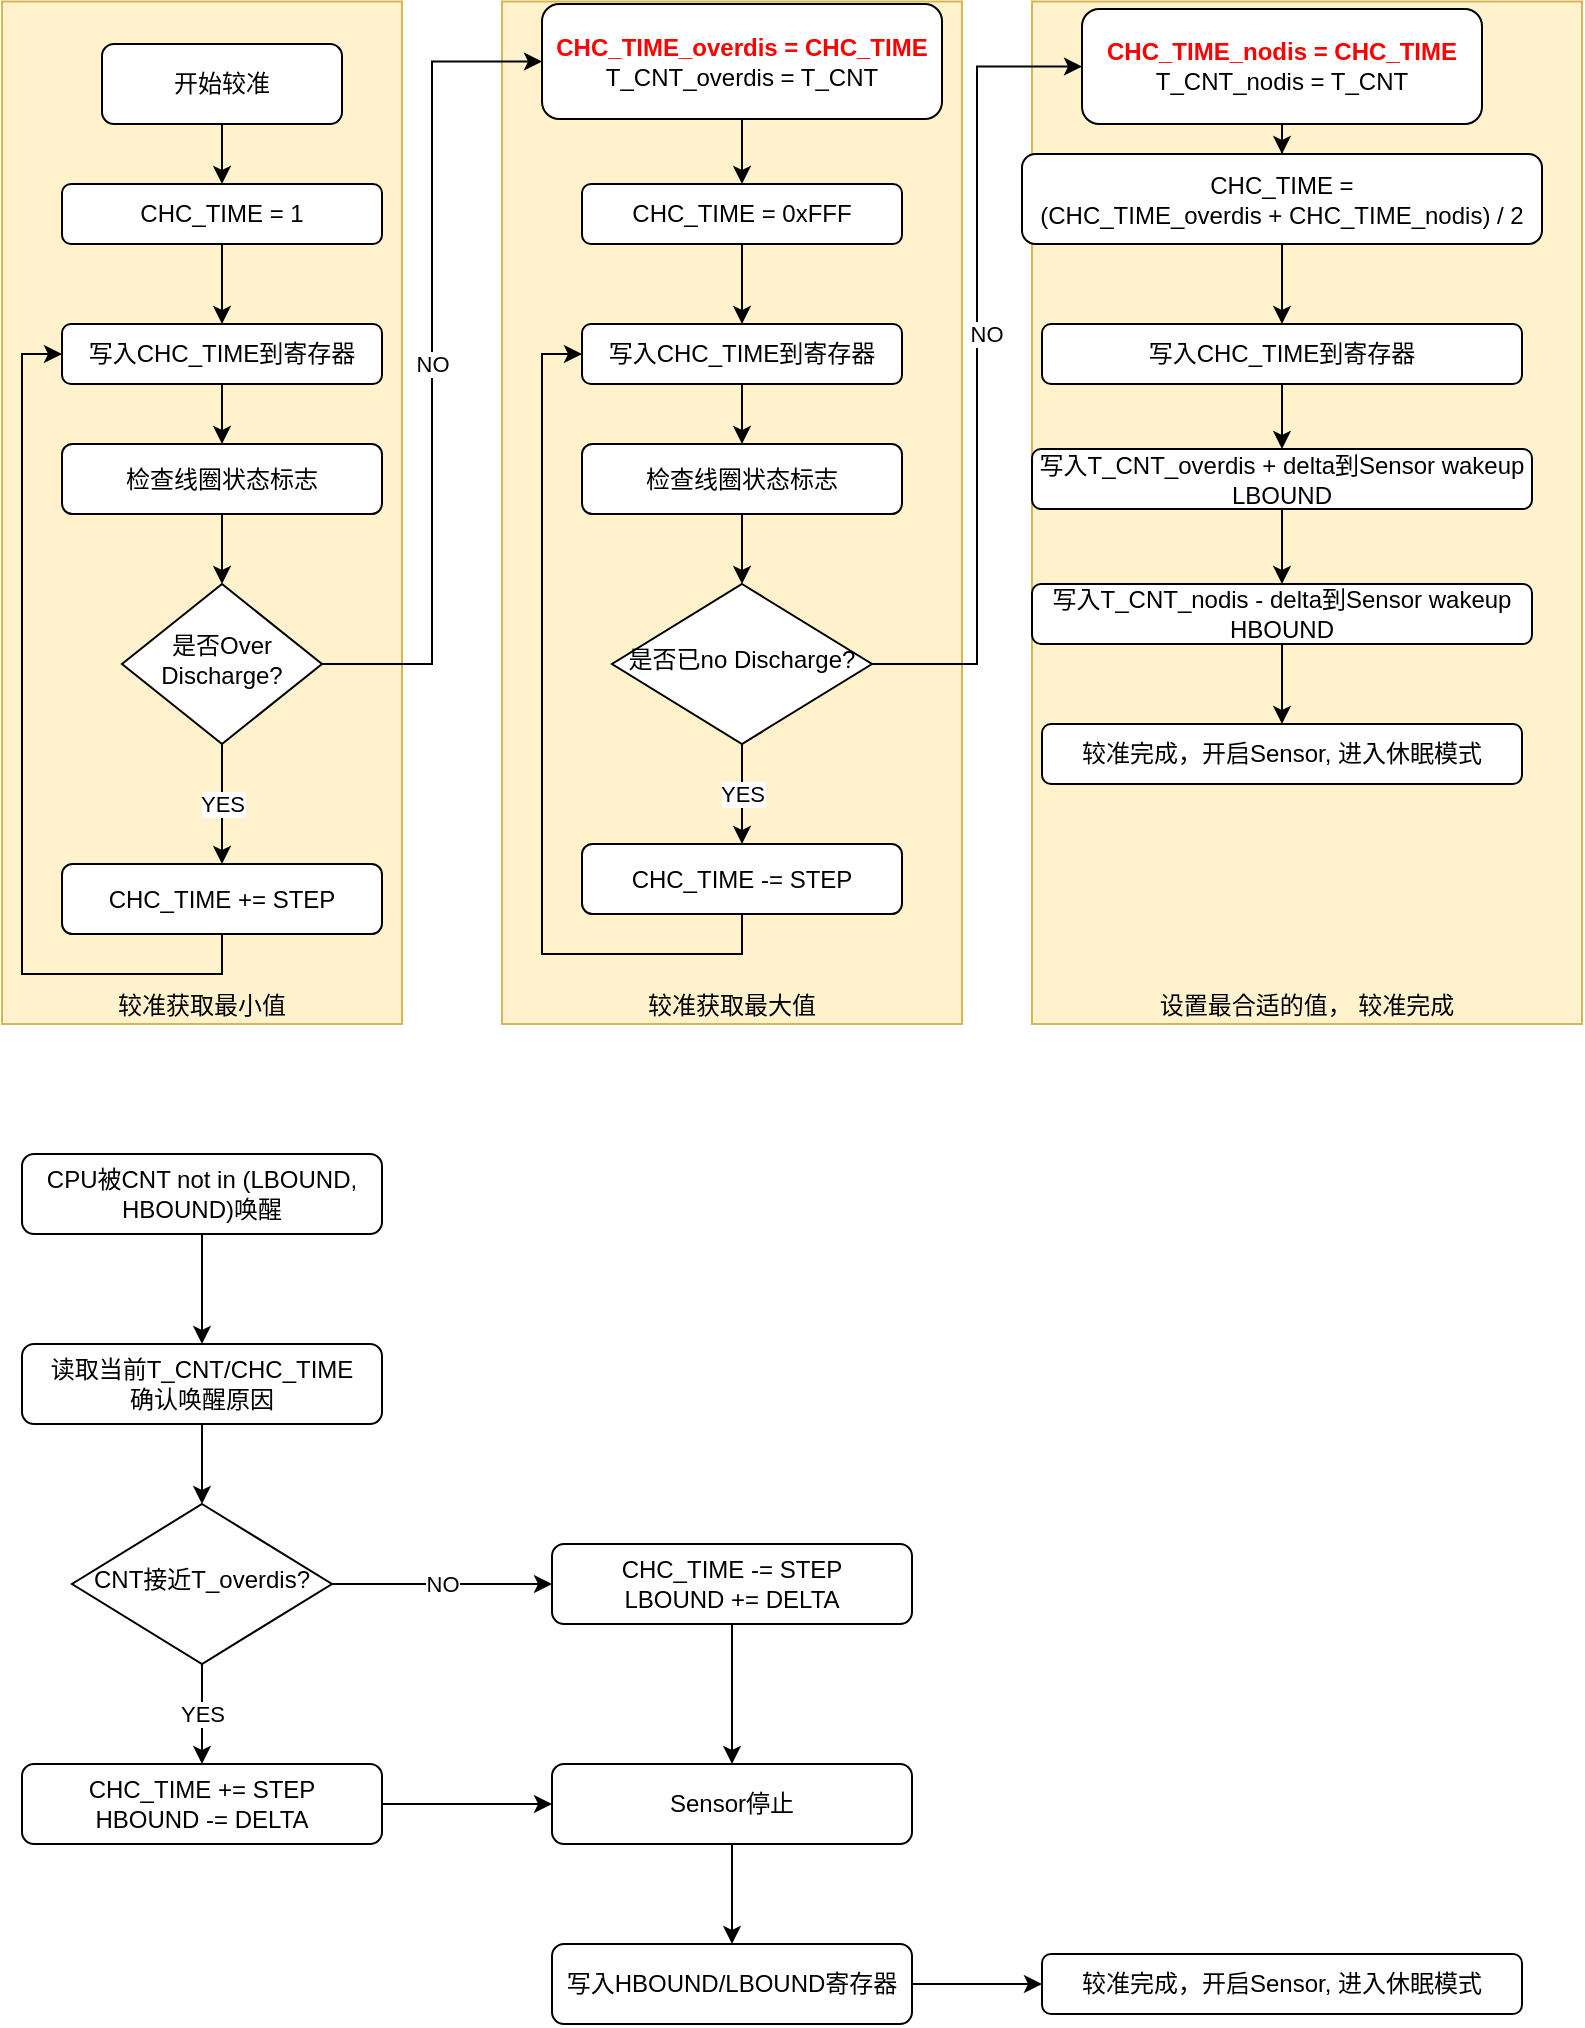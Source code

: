 <mxfile version="14.9.6" type="github">
  <diagram id="C5RBs43oDa-KdzZeNtuy" name="analog">
    <mxGraphModel dx="1422" dy="750" grid="1" gridSize="10" guides="1" tooltips="1" connect="1" arrows="1" fold="1" page="1" pageScale="1" pageWidth="827" pageHeight="1169" math="0" shadow="0">
      <root>
        <mxCell id="WIyWlLk6GJQsqaUBKTNV-0" />
        <mxCell id="WIyWlLk6GJQsqaUBKTNV-1" parent="WIyWlLk6GJQsqaUBKTNV-0" />
        <mxCell id="ya1kFvQzdp22DHcT0M7Y-51" value="设置最合适的值， 较准完成" style="rounded=0;whiteSpace=wrap;html=1;shadow=0;glass=0;strokeWidth=1;fillColor=#fff2cc;strokeColor=#d6b656;verticalAlign=bottom;" parent="WIyWlLk6GJQsqaUBKTNV-1" vertex="1">
          <mxGeometry x="525" y="8.75" width="275" height="511.25" as="geometry" />
        </mxCell>
        <mxCell id="ya1kFvQzdp22DHcT0M7Y-50" value="较准获取最大值" style="rounded=0;whiteSpace=wrap;html=1;shadow=0;glass=0;strokeWidth=1;fillColor=#fff2cc;strokeColor=#d6b656;verticalAlign=bottom;" parent="WIyWlLk6GJQsqaUBKTNV-1" vertex="1">
          <mxGeometry x="260" y="8.75" width="230" height="511.25" as="geometry" />
        </mxCell>
        <mxCell id="ya1kFvQzdp22DHcT0M7Y-48" value="较准获取最小值" style="rounded=0;whiteSpace=wrap;html=1;shadow=0;glass=0;strokeWidth=1;fillColor=#fff2cc;strokeColor=#d6b656;verticalAlign=bottom;" parent="WIyWlLk6GJQsqaUBKTNV-1" vertex="1">
          <mxGeometry x="10" y="8.75" width="200" height="511.25" as="geometry" />
        </mxCell>
        <mxCell id="ya1kFvQzdp22DHcT0M7Y-1" value="" style="edgeStyle=orthogonalEdgeStyle;rounded=0;orthogonalLoop=1;jettySize=auto;html=1;" parent="WIyWlLk6GJQsqaUBKTNV-1" source="WIyWlLk6GJQsqaUBKTNV-3" target="ya1kFvQzdp22DHcT0M7Y-0" edge="1">
          <mxGeometry relative="1" as="geometry" />
        </mxCell>
        <mxCell id="WIyWlLk6GJQsqaUBKTNV-3" value="开始较准" style="rounded=1;whiteSpace=wrap;html=1;fontSize=12;glass=0;strokeWidth=1;shadow=0;" parent="WIyWlLk6GJQsqaUBKTNV-1" vertex="1">
          <mxGeometry x="60" y="30" width="120" height="40" as="geometry" />
        </mxCell>
        <mxCell id="ya1kFvQzdp22DHcT0M7Y-13" value="YES" style="edgeStyle=orthogonalEdgeStyle;rounded=0;orthogonalLoop=1;jettySize=auto;html=1;entryX=0.5;entryY=0;entryDx=0;entryDy=0;" parent="WIyWlLk6GJQsqaUBKTNV-1" source="WIyWlLk6GJQsqaUBKTNV-6" target="ya1kFvQzdp22DHcT0M7Y-14" edge="1">
          <mxGeometry relative="1" as="geometry">
            <mxPoint x="120" y="450" as="targetPoint" />
          </mxGeometry>
        </mxCell>
        <mxCell id="ya1kFvQzdp22DHcT0M7Y-19" value="NO" style="edgeStyle=orthogonalEdgeStyle;rounded=0;orthogonalLoop=1;jettySize=auto;html=1;exitX=1;exitY=0.5;exitDx=0;exitDy=0;entryX=0;entryY=0.5;entryDx=0;entryDy=0;" parent="WIyWlLk6GJQsqaUBKTNV-1" source="WIyWlLk6GJQsqaUBKTNV-6" target="ya1kFvQzdp22DHcT0M7Y-18" edge="1">
          <mxGeometry relative="1" as="geometry" />
        </mxCell>
        <mxCell id="WIyWlLk6GJQsqaUBKTNV-6" value="是否Over Discharge?" style="rhombus;whiteSpace=wrap;html=1;shadow=0;fontFamily=Helvetica;fontSize=12;align=center;strokeWidth=1;spacing=6;spacingTop=-4;" parent="WIyWlLk6GJQsqaUBKTNV-1" vertex="1">
          <mxGeometry x="70" y="300" width="100" height="80" as="geometry" />
        </mxCell>
        <mxCell id="ya1kFvQzdp22DHcT0M7Y-3" value="" style="edgeStyle=orthogonalEdgeStyle;rounded=0;orthogonalLoop=1;jettySize=auto;html=1;" parent="WIyWlLk6GJQsqaUBKTNV-1" source="ya1kFvQzdp22DHcT0M7Y-0" target="ya1kFvQzdp22DHcT0M7Y-2" edge="1">
          <mxGeometry relative="1" as="geometry" />
        </mxCell>
        <mxCell id="ya1kFvQzdp22DHcT0M7Y-0" value="CHC_TIME = 1" style="whiteSpace=wrap;html=1;rounded=1;shadow=0;strokeWidth=1;glass=0;" parent="WIyWlLk6GJQsqaUBKTNV-1" vertex="1">
          <mxGeometry x="40" y="100" width="160" height="30" as="geometry" />
        </mxCell>
        <mxCell id="ya1kFvQzdp22DHcT0M7Y-7" value="" style="edgeStyle=orthogonalEdgeStyle;rounded=0;orthogonalLoop=1;jettySize=auto;html=1;" parent="WIyWlLk6GJQsqaUBKTNV-1" source="ya1kFvQzdp22DHcT0M7Y-2" target="ya1kFvQzdp22DHcT0M7Y-6" edge="1">
          <mxGeometry relative="1" as="geometry" />
        </mxCell>
        <mxCell id="ya1kFvQzdp22DHcT0M7Y-2" value="写入CHC_TIME到寄存器" style="whiteSpace=wrap;html=1;rounded=1;shadow=0;strokeWidth=1;glass=0;" parent="WIyWlLk6GJQsqaUBKTNV-1" vertex="1">
          <mxGeometry x="40" y="170" width="160" height="30" as="geometry" />
        </mxCell>
        <mxCell id="ya1kFvQzdp22DHcT0M7Y-9" value="" style="edgeStyle=orthogonalEdgeStyle;rounded=0;orthogonalLoop=1;jettySize=auto;html=1;" parent="WIyWlLk6GJQsqaUBKTNV-1" source="ya1kFvQzdp22DHcT0M7Y-6" edge="1">
          <mxGeometry relative="1" as="geometry">
            <mxPoint x="120" y="300" as="targetPoint" />
          </mxGeometry>
        </mxCell>
        <mxCell id="ya1kFvQzdp22DHcT0M7Y-6" value="检查线圈状态标志" style="whiteSpace=wrap;html=1;rounded=1;shadow=0;strokeWidth=1;glass=0;" parent="WIyWlLk6GJQsqaUBKTNV-1" vertex="1">
          <mxGeometry x="40" y="230" width="160" height="35" as="geometry" />
        </mxCell>
        <mxCell id="ya1kFvQzdp22DHcT0M7Y-15" style="edgeStyle=orthogonalEdgeStyle;rounded=0;orthogonalLoop=1;jettySize=auto;html=1;exitX=0.5;exitY=1;exitDx=0;exitDy=0;entryX=0;entryY=0.5;entryDx=0;entryDy=0;" parent="WIyWlLk6GJQsqaUBKTNV-1" source="ya1kFvQzdp22DHcT0M7Y-14" target="ya1kFvQzdp22DHcT0M7Y-2" edge="1">
          <mxGeometry relative="1" as="geometry" />
        </mxCell>
        <mxCell id="ya1kFvQzdp22DHcT0M7Y-14" value="CHC_TIME += STEP" style="whiteSpace=wrap;html=1;rounded=1;shadow=0;strokeWidth=1;glass=0;" parent="WIyWlLk6GJQsqaUBKTNV-1" vertex="1">
          <mxGeometry x="40" y="440" width="160" height="35" as="geometry" />
        </mxCell>
        <mxCell id="ya1kFvQzdp22DHcT0M7Y-29" style="edgeStyle=orthogonalEdgeStyle;rounded=0;orthogonalLoop=1;jettySize=auto;html=1;exitX=0.5;exitY=1;exitDx=0;exitDy=0;" parent="WIyWlLk6GJQsqaUBKTNV-1" source="ya1kFvQzdp22DHcT0M7Y-18" target="ya1kFvQzdp22DHcT0M7Y-21" edge="1">
          <mxGeometry relative="1" as="geometry" />
        </mxCell>
        <mxCell id="ya1kFvQzdp22DHcT0M7Y-18" value="&lt;b&gt;&lt;font color=&quot;#ff0000&quot;&gt;CHC_TIME_overdis = CHC_TIME&lt;br&gt;&lt;/font&gt;&lt;/b&gt;T_CNT_overdis = T_CNT" style="whiteSpace=wrap;html=1;rounded=1;shadow=0;strokeWidth=1;glass=0;" parent="WIyWlLk6GJQsqaUBKTNV-1" vertex="1">
          <mxGeometry x="280" y="10" width="200" height="57.5" as="geometry" />
        </mxCell>
        <mxCell id="ya1kFvQzdp22DHcT0M7Y-24" style="edgeStyle=orthogonalEdgeStyle;rounded=0;orthogonalLoop=1;jettySize=auto;html=1;exitX=0.5;exitY=1;exitDx=0;exitDy=0;entryX=0.5;entryY=0;entryDx=0;entryDy=0;" parent="WIyWlLk6GJQsqaUBKTNV-1" source="ya1kFvQzdp22DHcT0M7Y-21" target="ya1kFvQzdp22DHcT0M7Y-23" edge="1">
          <mxGeometry relative="1" as="geometry" />
        </mxCell>
        <mxCell id="ya1kFvQzdp22DHcT0M7Y-21" value="CHC_TIME = 0xFFF" style="whiteSpace=wrap;html=1;rounded=1;shadow=0;strokeWidth=1;glass=0;" parent="WIyWlLk6GJQsqaUBKTNV-1" vertex="1">
          <mxGeometry x="300" y="100" width="160" height="30" as="geometry" />
        </mxCell>
        <mxCell id="ya1kFvQzdp22DHcT0M7Y-26" style="edgeStyle=orthogonalEdgeStyle;rounded=0;orthogonalLoop=1;jettySize=auto;html=1;exitX=0.5;exitY=1;exitDx=0;exitDy=0;entryX=0.5;entryY=0;entryDx=0;entryDy=0;" parent="WIyWlLk6GJQsqaUBKTNV-1" source="ya1kFvQzdp22DHcT0M7Y-23" target="ya1kFvQzdp22DHcT0M7Y-25" edge="1">
          <mxGeometry relative="1" as="geometry" />
        </mxCell>
        <mxCell id="ya1kFvQzdp22DHcT0M7Y-23" value="写入CHC_TIME到寄存器" style="whiteSpace=wrap;html=1;rounded=1;shadow=0;strokeWidth=1;glass=0;" parent="WIyWlLk6GJQsqaUBKTNV-1" vertex="1">
          <mxGeometry x="300" y="170" width="160" height="30" as="geometry" />
        </mxCell>
        <mxCell id="ya1kFvQzdp22DHcT0M7Y-28" style="edgeStyle=orthogonalEdgeStyle;rounded=0;orthogonalLoop=1;jettySize=auto;html=1;exitX=0.5;exitY=1;exitDx=0;exitDy=0;entryX=0.5;entryY=0;entryDx=0;entryDy=0;" parent="WIyWlLk6GJQsqaUBKTNV-1" source="ya1kFvQzdp22DHcT0M7Y-25" target="ya1kFvQzdp22DHcT0M7Y-27" edge="1">
          <mxGeometry relative="1" as="geometry" />
        </mxCell>
        <mxCell id="ya1kFvQzdp22DHcT0M7Y-25" value="检查线圈状态标志" style="whiteSpace=wrap;html=1;rounded=1;shadow=0;strokeWidth=1;glass=0;" parent="WIyWlLk6GJQsqaUBKTNV-1" vertex="1">
          <mxGeometry x="300" y="230" width="160" height="35" as="geometry" />
        </mxCell>
        <mxCell id="ya1kFvQzdp22DHcT0M7Y-31" value="YES" style="edgeStyle=orthogonalEdgeStyle;rounded=0;orthogonalLoop=1;jettySize=auto;html=1;exitX=0.5;exitY=1;exitDx=0;exitDy=0;entryX=0.5;entryY=0;entryDx=0;entryDy=0;" parent="WIyWlLk6GJQsqaUBKTNV-1" source="ya1kFvQzdp22DHcT0M7Y-27" target="ya1kFvQzdp22DHcT0M7Y-30" edge="1">
          <mxGeometry relative="1" as="geometry" />
        </mxCell>
        <mxCell id="ya1kFvQzdp22DHcT0M7Y-34" style="edgeStyle=orthogonalEdgeStyle;rounded=0;orthogonalLoop=1;jettySize=auto;html=1;exitX=1;exitY=0.5;exitDx=0;exitDy=0;entryX=0;entryY=0.5;entryDx=0;entryDy=0;" parent="WIyWlLk6GJQsqaUBKTNV-1" source="ya1kFvQzdp22DHcT0M7Y-27" target="ya1kFvQzdp22DHcT0M7Y-33" edge="1">
          <mxGeometry relative="1" as="geometry" />
        </mxCell>
        <mxCell id="ya1kFvQzdp22DHcT0M7Y-35" value="NO" style="edgeLabel;html=1;align=center;verticalAlign=middle;resizable=0;points=[];" parent="ya1kFvQzdp22DHcT0M7Y-34" vertex="1" connectable="0">
          <mxGeometry x="0.077" y="-4" relative="1" as="geometry">
            <mxPoint as="offset" />
          </mxGeometry>
        </mxCell>
        <mxCell id="ya1kFvQzdp22DHcT0M7Y-27" value="是否已no Discharge?" style="rhombus;whiteSpace=wrap;html=1;shadow=0;fontFamily=Helvetica;fontSize=12;align=center;strokeWidth=1;spacing=6;spacingTop=-4;" parent="WIyWlLk6GJQsqaUBKTNV-1" vertex="1">
          <mxGeometry x="315" y="300" width="130" height="80" as="geometry" />
        </mxCell>
        <mxCell id="ya1kFvQzdp22DHcT0M7Y-32" style="edgeStyle=orthogonalEdgeStyle;rounded=0;orthogonalLoop=1;jettySize=auto;html=1;exitX=0.5;exitY=1;exitDx=0;exitDy=0;entryX=0;entryY=0.5;entryDx=0;entryDy=0;" parent="WIyWlLk6GJQsqaUBKTNV-1" source="ya1kFvQzdp22DHcT0M7Y-30" target="ya1kFvQzdp22DHcT0M7Y-23" edge="1">
          <mxGeometry relative="1" as="geometry" />
        </mxCell>
        <mxCell id="ya1kFvQzdp22DHcT0M7Y-30" value="CHC_TIME -= STEP" style="whiteSpace=wrap;html=1;rounded=1;shadow=0;strokeWidth=1;glass=0;" parent="WIyWlLk6GJQsqaUBKTNV-1" vertex="1">
          <mxGeometry x="300" y="430" width="160" height="35" as="geometry" />
        </mxCell>
        <mxCell id="ya1kFvQzdp22DHcT0M7Y-37" value="" style="edgeStyle=orthogonalEdgeStyle;rounded=0;orthogonalLoop=1;jettySize=auto;html=1;" parent="WIyWlLk6GJQsqaUBKTNV-1" source="ya1kFvQzdp22DHcT0M7Y-33" target="ya1kFvQzdp22DHcT0M7Y-36" edge="1">
          <mxGeometry relative="1" as="geometry" />
        </mxCell>
        <mxCell id="ya1kFvQzdp22DHcT0M7Y-33" value="&lt;b&gt;&lt;font color=&quot;#ff0000&quot;&gt;CHC_TIME_nodis = CHC_TIME&lt;br&gt;&lt;/font&gt;&lt;/b&gt;T_CNT_nodis = T_CNT" style="whiteSpace=wrap;html=1;rounded=1;shadow=0;strokeWidth=1;glass=0;" parent="WIyWlLk6GJQsqaUBKTNV-1" vertex="1">
          <mxGeometry x="550" y="12.5" width="200" height="57.5" as="geometry" />
        </mxCell>
        <mxCell id="ya1kFvQzdp22DHcT0M7Y-39" style="edgeStyle=orthogonalEdgeStyle;rounded=0;orthogonalLoop=1;jettySize=auto;html=1;exitX=0.5;exitY=1;exitDx=0;exitDy=0;entryX=0.5;entryY=0;entryDx=0;entryDy=0;" parent="WIyWlLk6GJQsqaUBKTNV-1" source="ya1kFvQzdp22DHcT0M7Y-36" target="ya1kFvQzdp22DHcT0M7Y-38" edge="1">
          <mxGeometry relative="1" as="geometry" />
        </mxCell>
        <mxCell id="ya1kFvQzdp22DHcT0M7Y-36" value="CHC_TIME = &lt;br&gt;(CHC_TIME_overdis + CHC_TIME_nodis) / 2" style="whiteSpace=wrap;html=1;rounded=1;shadow=0;strokeWidth=1;glass=0;" parent="WIyWlLk6GJQsqaUBKTNV-1" vertex="1">
          <mxGeometry x="520" y="85" width="260" height="45" as="geometry" />
        </mxCell>
        <mxCell id="ya1kFvQzdp22DHcT0M7Y-41" style="edgeStyle=orthogonalEdgeStyle;rounded=0;orthogonalLoop=1;jettySize=auto;html=1;exitX=0.5;exitY=1;exitDx=0;exitDy=0;" parent="WIyWlLk6GJQsqaUBKTNV-1" source="ya1kFvQzdp22DHcT0M7Y-38" target="ya1kFvQzdp22DHcT0M7Y-40" edge="1">
          <mxGeometry relative="1" as="geometry" />
        </mxCell>
        <mxCell id="ya1kFvQzdp22DHcT0M7Y-38" value="写入CHC_TIME到寄存器" style="whiteSpace=wrap;html=1;rounded=1;shadow=0;strokeWidth=1;glass=0;" parent="WIyWlLk6GJQsqaUBKTNV-1" vertex="1">
          <mxGeometry x="530" y="170" width="240" height="30" as="geometry" />
        </mxCell>
        <mxCell id="ya1kFvQzdp22DHcT0M7Y-45" style="edgeStyle=orthogonalEdgeStyle;rounded=0;orthogonalLoop=1;jettySize=auto;html=1;exitX=0.5;exitY=1;exitDx=0;exitDy=0;entryX=0.5;entryY=0;entryDx=0;entryDy=0;" parent="WIyWlLk6GJQsqaUBKTNV-1" source="ya1kFvQzdp22DHcT0M7Y-40" target="ya1kFvQzdp22DHcT0M7Y-44" edge="1">
          <mxGeometry relative="1" as="geometry" />
        </mxCell>
        <mxCell id="ya1kFvQzdp22DHcT0M7Y-40" value="写入T_CNT_overdis + delta到Sensor wakeup LBOUND" style="whiteSpace=wrap;html=1;rounded=1;shadow=0;strokeWidth=1;glass=0;" parent="WIyWlLk6GJQsqaUBKTNV-1" vertex="1">
          <mxGeometry x="525" y="232.5" width="250" height="30" as="geometry" />
        </mxCell>
        <mxCell id="ya1kFvQzdp22DHcT0M7Y-47" style="edgeStyle=orthogonalEdgeStyle;rounded=0;orthogonalLoop=1;jettySize=auto;html=1;exitX=0.5;exitY=1;exitDx=0;exitDy=0;entryX=0.5;entryY=0;entryDx=0;entryDy=0;" parent="WIyWlLk6GJQsqaUBKTNV-1" source="ya1kFvQzdp22DHcT0M7Y-44" target="ya1kFvQzdp22DHcT0M7Y-46" edge="1">
          <mxGeometry relative="1" as="geometry" />
        </mxCell>
        <mxCell id="ya1kFvQzdp22DHcT0M7Y-44" value="写入T_CNT_nodis - delta到Sensor wakeup HBOUND" style="whiteSpace=wrap;html=1;rounded=1;shadow=0;strokeWidth=1;glass=0;" parent="WIyWlLk6GJQsqaUBKTNV-1" vertex="1">
          <mxGeometry x="525" y="300" width="250" height="30" as="geometry" />
        </mxCell>
        <mxCell id="ya1kFvQzdp22DHcT0M7Y-46" value="较准完成，开启Sensor, 进入休眠模式" style="whiteSpace=wrap;html=1;rounded=1;shadow=0;strokeWidth=1;glass=0;" parent="WIyWlLk6GJQsqaUBKTNV-1" vertex="1">
          <mxGeometry x="530" y="370" width="240" height="30" as="geometry" />
        </mxCell>
        <mxCell id="ya1kFvQzdp22DHcT0M7Y-60" style="edgeStyle=orthogonalEdgeStyle;rounded=0;orthogonalLoop=1;jettySize=auto;html=1;exitX=0.5;exitY=1;exitDx=0;exitDy=0;" parent="WIyWlLk6GJQsqaUBKTNV-1" source="ya1kFvQzdp22DHcT0M7Y-53" target="ya1kFvQzdp22DHcT0M7Y-54" edge="1">
          <mxGeometry relative="1" as="geometry" />
        </mxCell>
        <mxCell id="ya1kFvQzdp22DHcT0M7Y-53" value="CPU被CNT not in (LBOUND, HBOUND)唤醒" style="rounded=1;whiteSpace=wrap;html=1;fontSize=12;glass=0;strokeWidth=1;shadow=0;" parent="WIyWlLk6GJQsqaUBKTNV-1" vertex="1">
          <mxGeometry x="20" y="585" width="180" height="40" as="geometry" />
        </mxCell>
        <mxCell id="ya1kFvQzdp22DHcT0M7Y-61" style="edgeStyle=orthogonalEdgeStyle;rounded=0;orthogonalLoop=1;jettySize=auto;html=1;exitX=0.5;exitY=1;exitDx=0;exitDy=0;" parent="WIyWlLk6GJQsqaUBKTNV-1" source="ya1kFvQzdp22DHcT0M7Y-54" target="ya1kFvQzdp22DHcT0M7Y-55" edge="1">
          <mxGeometry relative="1" as="geometry" />
        </mxCell>
        <mxCell id="ya1kFvQzdp22DHcT0M7Y-54" value="读取当前T_CNT/CHC_TIME&lt;br&gt;确认唤醒原因" style="rounded=1;whiteSpace=wrap;html=1;fontSize=12;glass=0;strokeWidth=1;shadow=0;" parent="WIyWlLk6GJQsqaUBKTNV-1" vertex="1">
          <mxGeometry x="20" y="680" width="180" height="40" as="geometry" />
        </mxCell>
        <mxCell id="ya1kFvQzdp22DHcT0M7Y-58" value="YES" style="edgeStyle=orthogonalEdgeStyle;rounded=0;orthogonalLoop=1;jettySize=auto;html=1;exitX=0.5;exitY=1;exitDx=0;exitDy=0;entryX=0.5;entryY=0;entryDx=0;entryDy=0;" parent="WIyWlLk6GJQsqaUBKTNV-1" source="ya1kFvQzdp22DHcT0M7Y-55" target="ya1kFvQzdp22DHcT0M7Y-56" edge="1">
          <mxGeometry relative="1" as="geometry" />
        </mxCell>
        <mxCell id="ya1kFvQzdp22DHcT0M7Y-59" value="NO" style="edgeStyle=orthogonalEdgeStyle;rounded=0;orthogonalLoop=1;jettySize=auto;html=1;exitX=1;exitY=0.5;exitDx=0;exitDy=0;" parent="WIyWlLk6GJQsqaUBKTNV-1" source="ya1kFvQzdp22DHcT0M7Y-55" target="ya1kFvQzdp22DHcT0M7Y-57" edge="1">
          <mxGeometry relative="1" as="geometry" />
        </mxCell>
        <mxCell id="ya1kFvQzdp22DHcT0M7Y-55" value="CNT接近T_overdis?" style="rhombus;whiteSpace=wrap;html=1;shadow=0;fontFamily=Helvetica;fontSize=12;align=center;strokeWidth=1;spacing=6;spacingTop=-4;" parent="WIyWlLk6GJQsqaUBKTNV-1" vertex="1">
          <mxGeometry x="45" y="760" width="130" height="80" as="geometry" />
        </mxCell>
        <mxCell id="ya1kFvQzdp22DHcT0M7Y-64" style="edgeStyle=orthogonalEdgeStyle;rounded=0;orthogonalLoop=1;jettySize=auto;html=1;exitX=1;exitY=0.5;exitDx=0;exitDy=0;entryX=0;entryY=0.5;entryDx=0;entryDy=0;" parent="WIyWlLk6GJQsqaUBKTNV-1" source="ya1kFvQzdp22DHcT0M7Y-56" target="ya1kFvQzdp22DHcT0M7Y-62" edge="1">
          <mxGeometry relative="1" as="geometry" />
        </mxCell>
        <mxCell id="ya1kFvQzdp22DHcT0M7Y-56" value="CHC_TIME += STEP&lt;br&gt;HBOUND -= DELTA" style="rounded=1;whiteSpace=wrap;html=1;fontSize=12;glass=0;strokeWidth=1;shadow=0;" parent="WIyWlLk6GJQsqaUBKTNV-1" vertex="1">
          <mxGeometry x="20" y="890" width="180" height="40" as="geometry" />
        </mxCell>
        <mxCell id="ya1kFvQzdp22DHcT0M7Y-63" style="edgeStyle=orthogonalEdgeStyle;rounded=0;orthogonalLoop=1;jettySize=auto;html=1;exitX=0.5;exitY=1;exitDx=0;exitDy=0;entryX=0.5;entryY=0;entryDx=0;entryDy=0;" parent="WIyWlLk6GJQsqaUBKTNV-1" source="ya1kFvQzdp22DHcT0M7Y-57" target="ya1kFvQzdp22DHcT0M7Y-62" edge="1">
          <mxGeometry relative="1" as="geometry" />
        </mxCell>
        <mxCell id="ya1kFvQzdp22DHcT0M7Y-57" value="CHC_TIME -= STEP&lt;br&gt;LBOUND += DELTA" style="rounded=1;whiteSpace=wrap;html=1;fontSize=12;glass=0;strokeWidth=1;shadow=0;" parent="WIyWlLk6GJQsqaUBKTNV-1" vertex="1">
          <mxGeometry x="285" y="780" width="180" height="40" as="geometry" />
        </mxCell>
        <mxCell id="ya1kFvQzdp22DHcT0M7Y-68" style="edgeStyle=orthogonalEdgeStyle;rounded=0;orthogonalLoop=1;jettySize=auto;html=1;exitX=0.5;exitY=1;exitDx=0;exitDy=0;" parent="WIyWlLk6GJQsqaUBKTNV-1" source="ya1kFvQzdp22DHcT0M7Y-62" target="ya1kFvQzdp22DHcT0M7Y-67" edge="1">
          <mxGeometry relative="1" as="geometry" />
        </mxCell>
        <mxCell id="ya1kFvQzdp22DHcT0M7Y-62" value="Sensor停止" style="rounded=1;whiteSpace=wrap;html=1;fontSize=12;glass=0;strokeWidth=1;shadow=0;" parent="WIyWlLk6GJQsqaUBKTNV-1" vertex="1">
          <mxGeometry x="285" y="890" width="180" height="40" as="geometry" />
        </mxCell>
        <mxCell id="ZsJvDX2RZty3LLXU6XMi-1" style="edgeStyle=orthogonalEdgeStyle;rounded=0;orthogonalLoop=1;jettySize=auto;html=1;exitX=1;exitY=0.5;exitDx=0;exitDy=0;entryX=0;entryY=0.5;entryDx=0;entryDy=0;" edge="1" parent="WIyWlLk6GJQsqaUBKTNV-1" source="ya1kFvQzdp22DHcT0M7Y-67" target="ZsJvDX2RZty3LLXU6XMi-0">
          <mxGeometry relative="1" as="geometry" />
        </mxCell>
        <mxCell id="ya1kFvQzdp22DHcT0M7Y-67" value="写入HBOUND/LBOUND寄存器" style="rounded=1;whiteSpace=wrap;html=1;fontSize=12;glass=0;strokeWidth=1;shadow=0;" parent="WIyWlLk6GJQsqaUBKTNV-1" vertex="1">
          <mxGeometry x="285" y="980" width="180" height="40" as="geometry" />
        </mxCell>
        <mxCell id="ZsJvDX2RZty3LLXU6XMi-0" value="较准完成，开启Sensor, 进入休眠模式" style="whiteSpace=wrap;html=1;rounded=1;shadow=0;strokeWidth=1;glass=0;" vertex="1" parent="WIyWlLk6GJQsqaUBKTNV-1">
          <mxGeometry x="530" y="985" width="240" height="30" as="geometry" />
        </mxCell>
      </root>
    </mxGraphModel>
  </diagram>
</mxfile>
